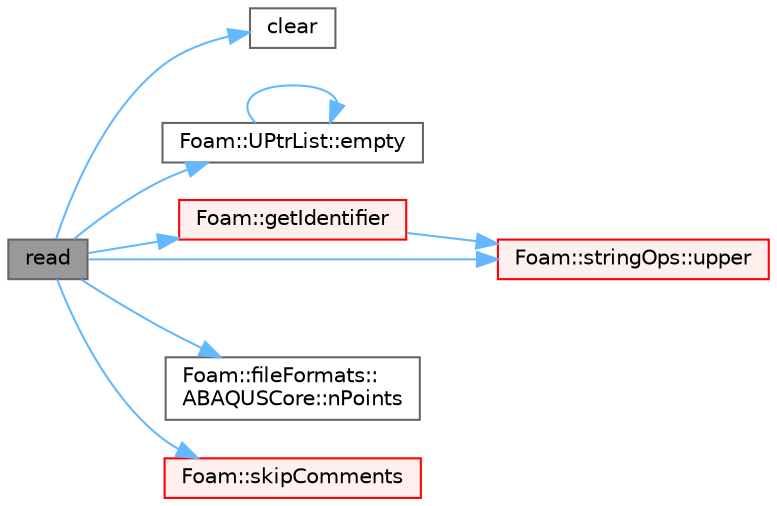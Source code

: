 digraph "read"
{
 // LATEX_PDF_SIZE
  bgcolor="transparent";
  edge [fontname=Helvetica,fontsize=10,labelfontname=Helvetica,labelfontsize=10];
  node [fontname=Helvetica,fontsize=10,shape=box,height=0.2,width=0.4];
  rankdir="LR";
  Node1 [id="Node000001",label="read",height=0.2,width=0.4,color="gray40", fillcolor="grey60", style="filled", fontcolor="black",tooltip=" "];
  Node1 -> Node2 [id="edge1_Node000001_Node000002",color="steelblue1",style="solid",tooltip=" "];
  Node2 [id="Node000002",label="clear",height=0.2,width=0.4,color="grey40", fillcolor="white", style="filled",URL="$convertProcessorPatches_8H.html#aebdde09a313caf72a51d84e8b92c7aa5",tooltip=" "];
  Node1 -> Node3 [id="edge2_Node000001_Node000003",color="steelblue1",style="solid",tooltip=" "];
  Node3 [id="Node000003",label="Foam::UPtrList::empty",height=0.2,width=0.4,color="grey40", fillcolor="white", style="filled",URL="$classFoam_1_1UPtrList.html#a3f6fc5de06a318920d84f3c3742db07f",tooltip=" "];
  Node3 -> Node3 [id="edge3_Node000003_Node000003",color="steelblue1",style="solid",tooltip=" "];
  Node1 -> Node4 [id="edge4_Node000001_Node000004",color="steelblue1",style="solid",tooltip=" "];
  Node4 [id="Node000004",label="Foam::getIdentifier",height=0.2,width=0.4,color="red", fillcolor="#FFF0F0", style="filled",URL="$namespaceFoam.html#a6444ff17c5963d391f6d5661d7ec856f",tooltip=" "];
  Node4 -> Node8 [id="edge5_Node000004_Node000008",color="steelblue1",style="solid",tooltip=" "];
  Node8 [id="Node000008",label="Foam::stringOps::upper",height=0.2,width=0.4,color="red", fillcolor="#FFF0F0", style="filled",URL="$namespaceFoam_1_1stringOps.html#adc3ad1db7d160c5627d6648a1c557032",tooltip=" "];
  Node1 -> Node9 [id="edge6_Node000001_Node000009",color="steelblue1",style="solid",tooltip=" "];
  Node9 [id="Node000009",label="Foam::fileFormats::\lABAQUSCore::nPoints",height=0.2,width=0.4,color="grey40", fillcolor="white", style="filled",URL="$classFoam_1_1fileFormats_1_1ABAQUSCore.html#a3c0bec6484bf0ca6fb435b2a249a5a56",tooltip=" "];
  Node1 -> Node10 [id="edge7_Node000001_Node000010",color="steelblue1",style="solid",tooltip=" "];
  Node10 [id="Node000010",label="Foam::skipComments",height=0.2,width=0.4,color="red", fillcolor="#FFF0F0", style="filled",URL="$namespaceFoam.html#a1a4c5ba066ffef490083db28b22e83ef",tooltip=" "];
  Node1 -> Node8 [id="edge8_Node000001_Node000008",color="steelblue1",style="solid",tooltip=" "];
}
